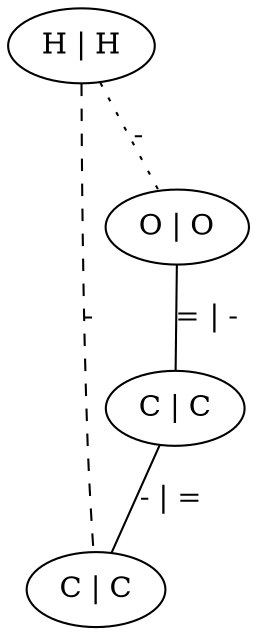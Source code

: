 graph G {
	0 [ label="C | C" ]
	1 [ label="C | C" ]
	2 [ label="O | O" ]
	3 [ label="H | H" ]
	1 -- 0 [ label="- | =" ]
	2 -- 1 [ label="= | -" ]
	3 -- 0 [ style=dashed label="-" ]
	3 -- 2 [ style=dotted label="-" ]
}
